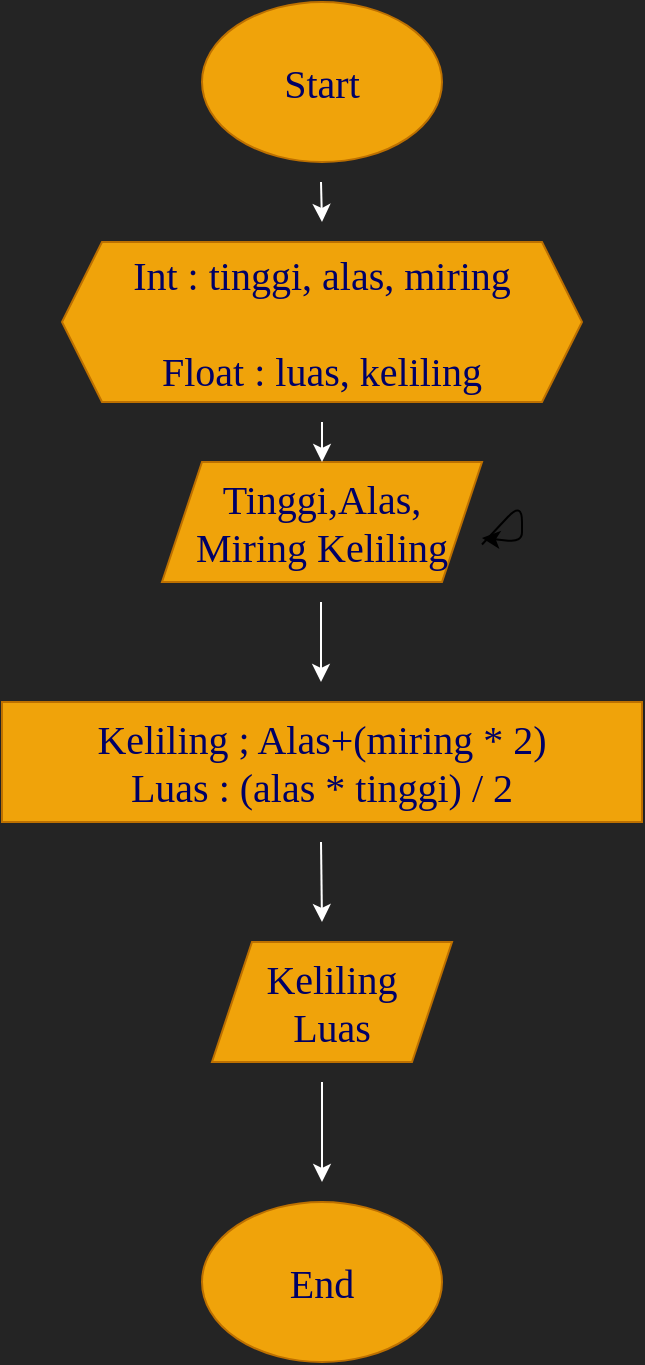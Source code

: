 <mxfile>
    <diagram id="s0_OQ35XHLmV8_xqKosY" name="Page-1">
        <mxGraphModel dx="662" dy="299" grid="1" gridSize="10" guides="1" tooltips="1" connect="1" arrows="1" fold="1" page="1" pageScale="1" pageWidth="850" pageHeight="1100" background="#242424" math="0" shadow="0">
            <root>
                <mxCell id="0"/>
                <mxCell id="1" parent="0"/>
                <mxCell id="2" value="" style="ellipse;whiteSpace=wrap;html=1;fillColor=#f0a30a;fontColor=#000000;strokeColor=#BD7000;fontFamily=Times New Roman;" parent="1" vertex="1">
                    <mxGeometry x="260" width="120" height="80" as="geometry"/>
                </mxCell>
                <mxCell id="3" value="Start" style="text;strokeColor=none;align=center;fillColor=none;html=1;verticalAlign=middle;whiteSpace=wrap;rounded=0;fontFamily=Times New Roman;fontColor=#000066;fontSize=20;" parent="1" vertex="1">
                    <mxGeometry x="250" y="10" width="140" height="60" as="geometry"/>
                </mxCell>
                <mxCell id="4" value="" style="shape=hexagon;perimeter=hexagonPerimeter2;whiteSpace=wrap;html=1;fixedSize=1;fontFamily=Times New Roman;fontSize=20;fontColor=#000000;fillColor=#f0a30a;strokeColor=#BD7000;" parent="1" vertex="1">
                    <mxGeometry x="190" y="120" width="260" height="80" as="geometry"/>
                </mxCell>
                <mxCell id="5" value="Int : tinggi, alas, miring&lt;br&gt;&lt;br&gt;Float : luas, keliling" style="text;strokeColor=none;align=center;fillColor=none;html=1;verticalAlign=middle;whiteSpace=wrap;rounded=0;fontFamily=Times New Roman;fontSize=20;fontColor=#000066;" parent="1" vertex="1">
                    <mxGeometry x="185" y="110" width="270" height="100" as="geometry"/>
                </mxCell>
                <mxCell id="6" value="" style="shape=parallelogram;perimeter=parallelogramPerimeter;whiteSpace=wrap;html=1;fixedSize=1;fontFamily=Times New Roman;fontSize=20;fontColor=#000000;fillColor=#f0a30a;strokeColor=#BD7000;" parent="1" vertex="1">
                    <mxGeometry x="240" y="230" width="160" height="60" as="geometry"/>
                </mxCell>
                <mxCell id="7" value="Tinggi,Alas,&lt;br&gt;Miring Keliling" style="text;strokeColor=none;align=center;fillColor=none;html=1;verticalAlign=middle;whiteSpace=wrap;rounded=0;fontFamily=Times New Roman;fontSize=20;fontColor=#000066;" parent="1" vertex="1">
                    <mxGeometry x="240" y="237.5" width="160" height="45" as="geometry"/>
                </mxCell>
                <mxCell id="8" value="" style="rounded=0;whiteSpace=wrap;html=1;fontFamily=Times New Roman;fontSize=20;fontColor=#000000;fillColor=#f0a30a;strokeColor=#BD7000;" parent="1" vertex="1">
                    <mxGeometry x="160" y="350" width="320" height="60" as="geometry"/>
                </mxCell>
                <mxCell id="9" value="Keliling ; Alas+(miring * 2)&lt;br&gt;Luas : (alas * tinggi) / 2" style="text;strokeColor=none;align=center;fillColor=none;html=1;verticalAlign=middle;whiteSpace=wrap;rounded=0;fontFamily=Times New Roman;fontSize=20;fontColor=#000066;" parent="1" vertex="1">
                    <mxGeometry x="190" y="365" width="260" height="30" as="geometry"/>
                </mxCell>
                <mxCell id="13" style="edgeStyle=none;html=1;exitX=0;exitY=1;exitDx=0;exitDy=0;fontFamily=Times New Roman;fontSize=20;fontColor=#000066;" parent="1" source="10" target="11" edge="1">
                    <mxGeometry relative="1" as="geometry"/>
                </mxCell>
                <mxCell id="10" value="" style="shape=parallelogram;perimeter=parallelogramPerimeter;whiteSpace=wrap;html=1;fixedSize=1;fontFamily=Times New Roman;fontSize=20;fontColor=#000000;fillColor=#f0a30a;strokeColor=#BD7000;" parent="1" vertex="1">
                    <mxGeometry x="265" y="470" width="120" height="60" as="geometry"/>
                </mxCell>
                <mxCell id="11" value="Keliling&lt;br&gt;Luas" style="text;strokeColor=none;align=center;fillColor=none;html=1;verticalAlign=middle;whiteSpace=wrap;rounded=0;fontFamily=Times New Roman;fontSize=20;fontColor=#000066;" parent="1" vertex="1">
                    <mxGeometry x="295" y="485" width="60" height="30" as="geometry"/>
                </mxCell>
                <mxCell id="12" value="" style="ellipse;whiteSpace=wrap;html=1;fontFamily=Times New Roman;fontSize=20;fontColor=#000000;fillColor=#f0a30a;strokeColor=#BD7000;" parent="1" vertex="1">
                    <mxGeometry x="260" y="600" width="120" height="80" as="geometry"/>
                </mxCell>
                <mxCell id="14" value="End" style="text;strokeColor=none;align=center;fillColor=none;html=1;verticalAlign=middle;whiteSpace=wrap;rounded=0;fontFamily=Times New Roman;fontSize=20;fontColor=#000066;" parent="1" vertex="1">
                    <mxGeometry x="290" y="625" width="60" height="30" as="geometry"/>
                </mxCell>
                <mxCell id="18" value="" style="endArrow=classic;html=1;fontFamily=Times New Roman;fontSize=20;fontColor=#000066;strokeColor=#FFFFFF;targetPerimeterSpacing=0;" parent="1" edge="1">
                    <mxGeometry width="50" height="50" relative="1" as="geometry">
                        <mxPoint x="320" y="540" as="sourcePoint"/>
                        <mxPoint x="320" y="590" as="targetPoint"/>
                    </mxGeometry>
                </mxCell>
                <mxCell id="19" value="" style="endArrow=classic;html=1;fontFamily=Times New Roman;fontSize=20;fontColor=#000066;strokeColor=#FFFFFF;targetPerimeterSpacing=0;" parent="1" edge="1">
                    <mxGeometry width="50" height="50" relative="1" as="geometry">
                        <mxPoint x="319.5" y="420" as="sourcePoint"/>
                        <mxPoint x="320" y="460" as="targetPoint"/>
                    </mxGeometry>
                </mxCell>
                <mxCell id="20" value="" style="endArrow=classic;html=1;fontFamily=Times New Roman;fontSize=20;fontColor=#000066;strokeColor=#FFFFFF;targetPerimeterSpacing=0;" parent="1" edge="1">
                    <mxGeometry width="50" height="50" relative="1" as="geometry">
                        <mxPoint x="319.5" y="300" as="sourcePoint"/>
                        <mxPoint x="319.5" y="340" as="targetPoint"/>
                    </mxGeometry>
                </mxCell>
                <mxCell id="21" value="" style="endArrow=classic;html=1;fontFamily=Times New Roman;fontSize=20;fontColor=#000066;strokeColor=#FFFFFF;targetPerimeterSpacing=0;" parent="1" edge="1">
                    <mxGeometry width="50" height="50" relative="1" as="geometry">
                        <mxPoint x="320" y="210" as="sourcePoint"/>
                        <mxPoint x="320" y="230" as="targetPoint"/>
                    </mxGeometry>
                </mxCell>
                <mxCell id="22" value="" style="endArrow=classic;html=1;fontFamily=Times New Roman;fontSize=20;fontColor=#000066;strokeColor=#FFFFFF;targetPerimeterSpacing=0;" parent="1" edge="1">
                    <mxGeometry width="50" height="50" relative="1" as="geometry">
                        <mxPoint x="319.5" y="90" as="sourcePoint"/>
                        <mxPoint x="320" y="110" as="targetPoint"/>
                    </mxGeometry>
                </mxCell>
                <mxCell id="23" style="edgeStyle=none;html=1;exitX=1;exitY=0.75;exitDx=0;exitDy=0;" parent="1" source="7" target="7" edge="1">
                    <mxGeometry relative="1" as="geometry"/>
                </mxCell>
            </root>
        </mxGraphModel>
    </diagram>
</mxfile>